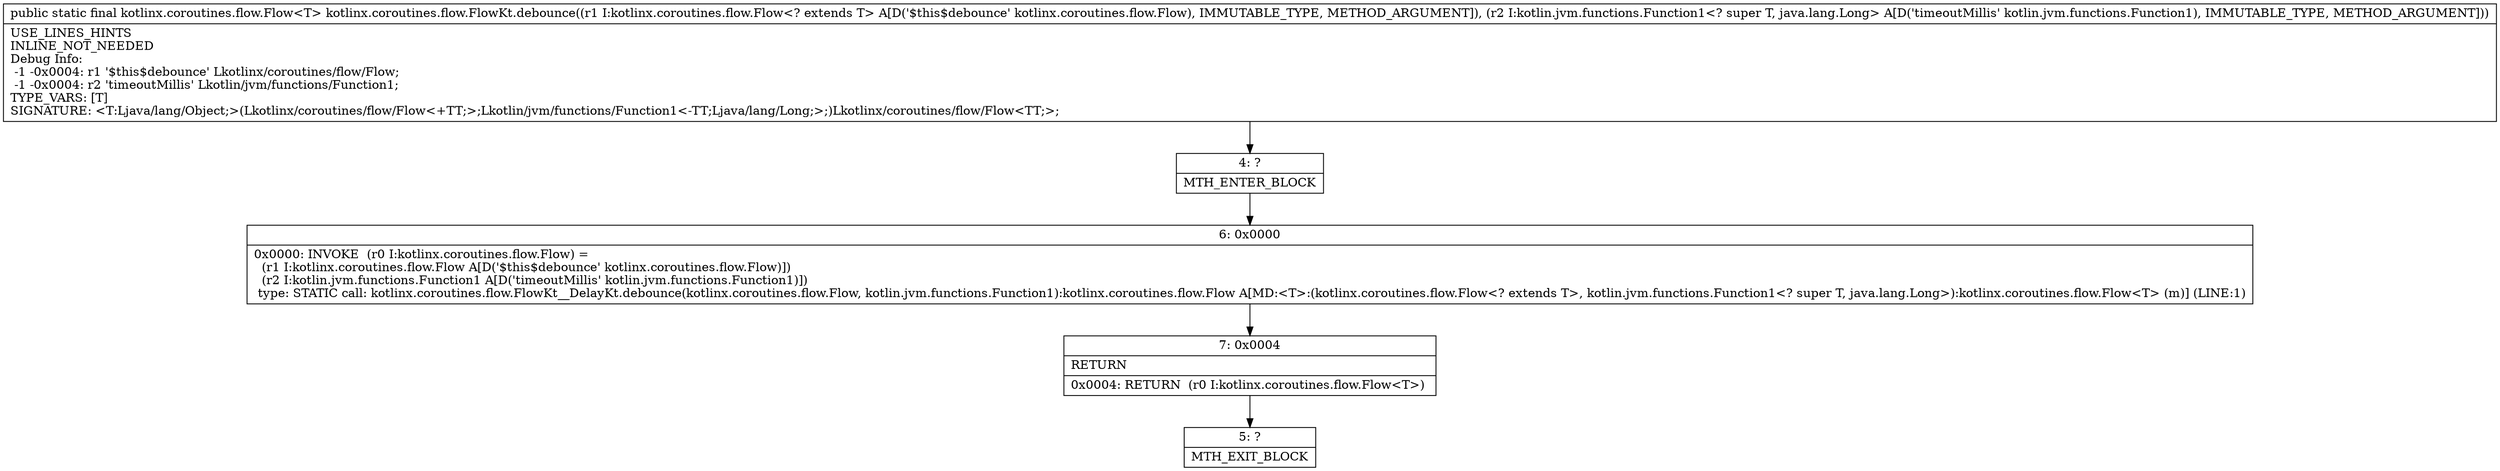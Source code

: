 digraph "CFG forkotlinx.coroutines.flow.FlowKt.debounce(Lkotlinx\/coroutines\/flow\/Flow;Lkotlin\/jvm\/functions\/Function1;)Lkotlinx\/coroutines\/flow\/Flow;" {
Node_4 [shape=record,label="{4\:\ ?|MTH_ENTER_BLOCK\l}"];
Node_6 [shape=record,label="{6\:\ 0x0000|0x0000: INVOKE  (r0 I:kotlinx.coroutines.flow.Flow) = \l  (r1 I:kotlinx.coroutines.flow.Flow A[D('$this$debounce' kotlinx.coroutines.flow.Flow)])\l  (r2 I:kotlin.jvm.functions.Function1 A[D('timeoutMillis' kotlin.jvm.functions.Function1)])\l type: STATIC call: kotlinx.coroutines.flow.FlowKt__DelayKt.debounce(kotlinx.coroutines.flow.Flow, kotlin.jvm.functions.Function1):kotlinx.coroutines.flow.Flow A[MD:\<T\>:(kotlinx.coroutines.flow.Flow\<? extends T\>, kotlin.jvm.functions.Function1\<? super T, java.lang.Long\>):kotlinx.coroutines.flow.Flow\<T\> (m)] (LINE:1)\l}"];
Node_7 [shape=record,label="{7\:\ 0x0004|RETURN\l|0x0004: RETURN  (r0 I:kotlinx.coroutines.flow.Flow\<T\>) \l}"];
Node_5 [shape=record,label="{5\:\ ?|MTH_EXIT_BLOCK\l}"];
MethodNode[shape=record,label="{public static final kotlinx.coroutines.flow.Flow\<T\> kotlinx.coroutines.flow.FlowKt.debounce((r1 I:kotlinx.coroutines.flow.Flow\<? extends T\> A[D('$this$debounce' kotlinx.coroutines.flow.Flow), IMMUTABLE_TYPE, METHOD_ARGUMENT]), (r2 I:kotlin.jvm.functions.Function1\<? super T, java.lang.Long\> A[D('timeoutMillis' kotlin.jvm.functions.Function1), IMMUTABLE_TYPE, METHOD_ARGUMENT]))  | USE_LINES_HINTS\lINLINE_NOT_NEEDED\lDebug Info:\l  \-1 \-0x0004: r1 '$this$debounce' Lkotlinx\/coroutines\/flow\/Flow;\l  \-1 \-0x0004: r2 'timeoutMillis' Lkotlin\/jvm\/functions\/Function1;\lTYPE_VARS: [T]\lSIGNATURE: \<T:Ljava\/lang\/Object;\>(Lkotlinx\/coroutines\/flow\/Flow\<+TT;\>;Lkotlin\/jvm\/functions\/Function1\<\-TT;Ljava\/lang\/Long;\>;)Lkotlinx\/coroutines\/flow\/Flow\<TT;\>;\l}"];
MethodNode -> Node_4;Node_4 -> Node_6;
Node_6 -> Node_7;
Node_7 -> Node_5;
}

